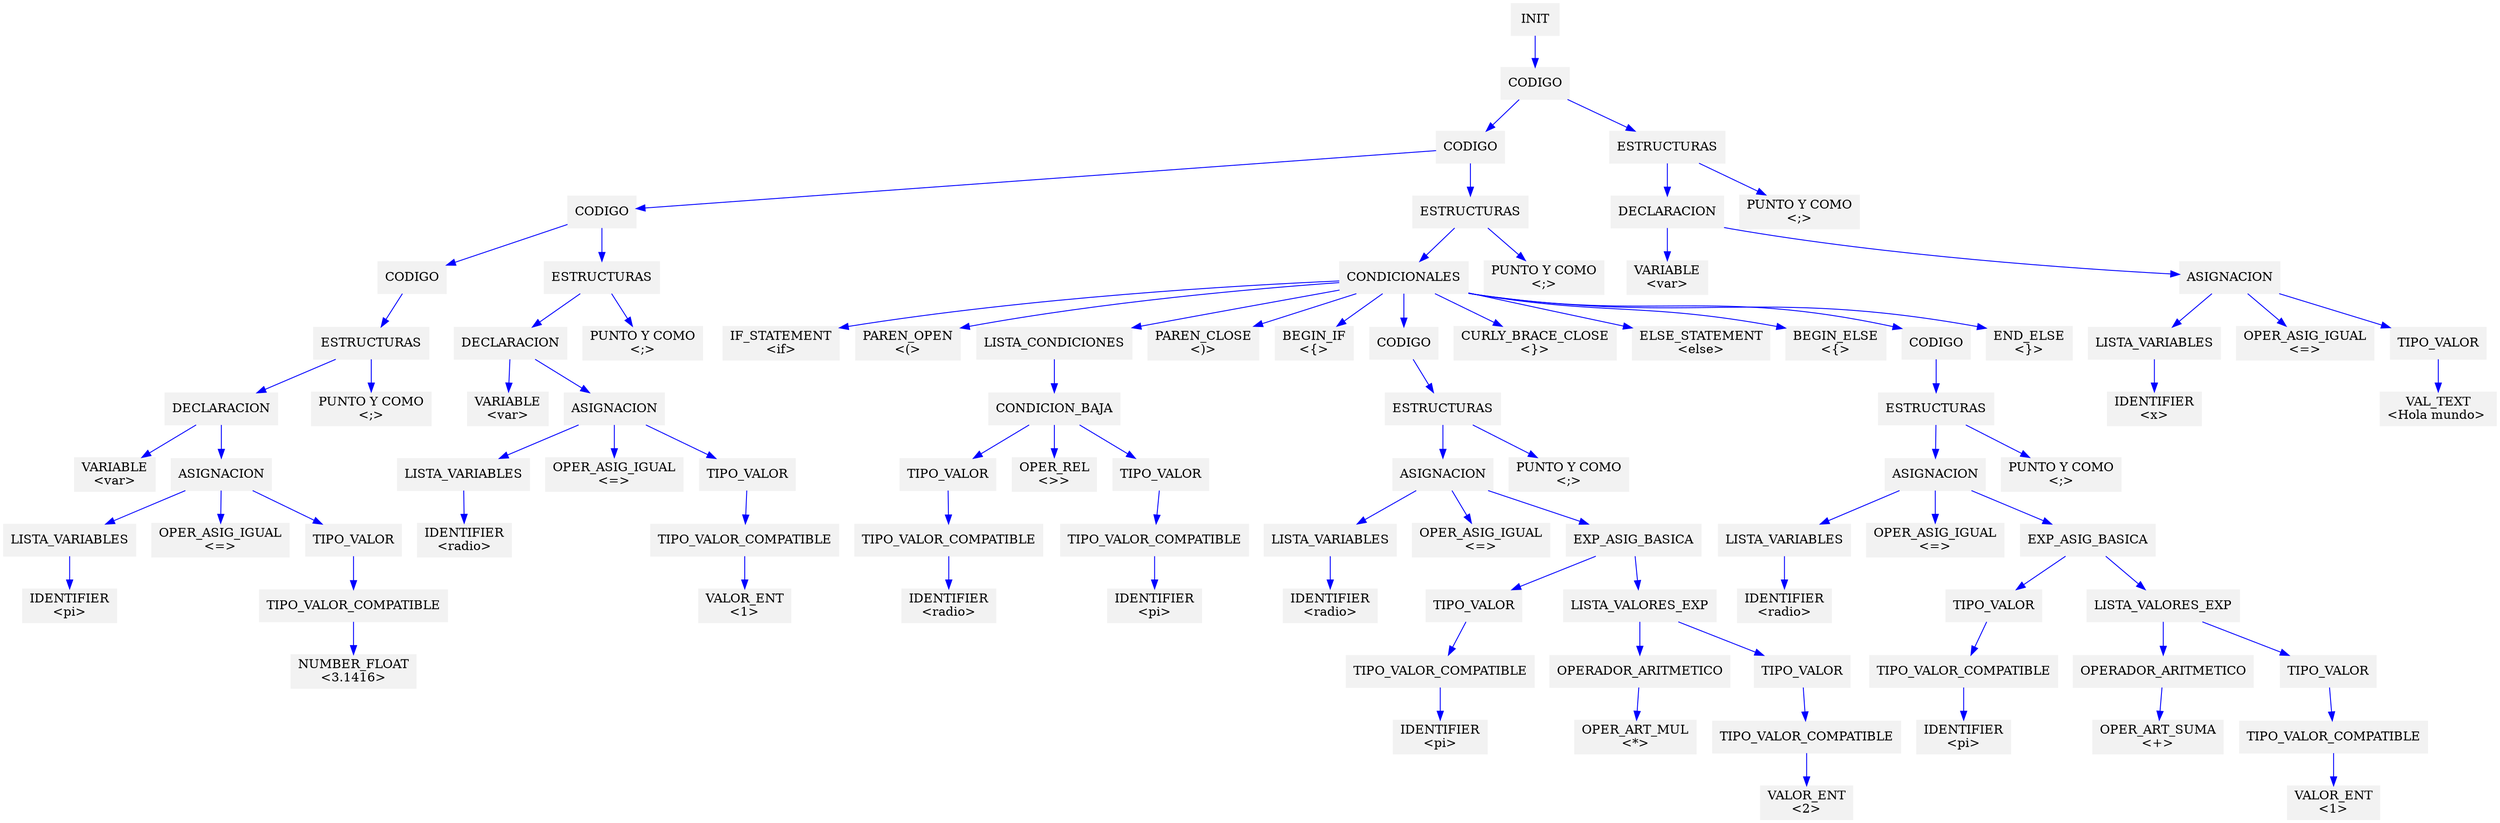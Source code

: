 digraph G {node[shape=box, style=filled, color=Gray95]; edge[color=blue];rankdir=UD 

node8[label="VARIABLE
<var>"]
node1[label="IDENTIFIER
<pi>"]
node0[label="LISTA_VARIABLES"]
node6[label="OPER_ASIG_IGUAL
<=>"]
node3[label="NUMBER_FLOAT
<3.1416>"]
node2[label="TIPO_VALOR_COMPATIBLE"]
node4[label="TIPO_VALOR"]
node5[label="ASIGNACION"]
node7[label="DECLARACION"]
node10[label="PUNTO Y COMO
<;>"]
node9[label="ESTRUCTURAS"]
node11[label="CODIGO"]
node20[label="VARIABLE
<var>"]
node13[label="IDENTIFIER
<radio>"]
node12[label="LISTA_VARIABLES"]
node18[label="OPER_ASIG_IGUAL
<=>"]
node15[label="VALOR_ENT
<1>"]
node14[label="TIPO_VALOR_COMPATIBLE"]
node16[label="TIPO_VALOR"]
node17[label="ASIGNACION"]
node19[label="DECLARACION"]
node22[label="PUNTO Y COMO
<;>"]
node21[label="ESTRUCTURAS"]
node23[label="CODIGO"]
node68[label="IF_STATEMENT
<if>"]
node69[label="PAREN_OPEN
<(>"]
node25[label="IDENTIFIER
<radio>"]
node24[label="TIPO_VALOR_COMPATIBLE"]
node26[label="TIPO_VALOR"]
node31[label="OPER_REL
<>>"]
node28[label="IDENTIFIER
<pi>"]
node27[label="TIPO_VALOR_COMPATIBLE"]
node29[label="TIPO_VALOR"]
node30[label="CONDICION_BAJA"]
node32[label="LISTA_CONDICIONES"]
node70[label="PAREN_CLOSE
<)>"]
node71[label="BEGIN_IF
<{>"]
node34[label="IDENTIFIER
<radio>"]
node33[label="LISTA_VARIABLES"]
node46[label="OPER_ASIG_IGUAL
<=>"]
node36[label="IDENTIFIER
<pi>"]
node35[label="TIPO_VALOR_COMPATIBLE"]
node37[label="TIPO_VALOR"]
node39[label="OPER_ART_MUL
<*>"]
node38[label="OPERADOR_ARITMETICO"]
node41[label="VALOR_ENT
<2>"]
node40[label="TIPO_VALOR_COMPATIBLE"]
node42[label="TIPO_VALOR"]
node43[label="LISTA_VALORES_EXP"]
node44[label="EXP_ASIG_BASICA"]
node45[label="ASIGNACION"]
node48[label="PUNTO Y COMO
<;>"]
node47[label="ESTRUCTURAS"]
node49[label="CODIGO"]
node72[label="CURLY_BRACE_CLOSE
<}>"]
node73[label="ELSE_STATEMENT
<else>"]
node74[label="BEGIN_ELSE
<{>"]
node51[label="IDENTIFIER
<radio>"]
node50[label="LISTA_VARIABLES"]
node63[label="OPER_ASIG_IGUAL
<=>"]
node53[label="IDENTIFIER
<pi>"]
node52[label="TIPO_VALOR_COMPATIBLE"]
node54[label="TIPO_VALOR"]
node56[label="OPER_ART_SUMA
<+>"]
node55[label="OPERADOR_ARITMETICO"]
node58[label="VALOR_ENT
<1>"]
node57[label="TIPO_VALOR_COMPATIBLE"]
node59[label="TIPO_VALOR"]
node60[label="LISTA_VALORES_EXP"]
node61[label="EXP_ASIG_BASICA"]
node62[label="ASIGNACION"]
node65[label="PUNTO Y COMO
<;>"]
node64[label="ESTRUCTURAS"]
node66[label="CODIGO"]
node75[label="END_ELSE
<}>"]
node67[label="CONDICIONALES"]
node77[label="PUNTO Y COMO
<;>"]
node76[label="ESTRUCTURAS"]
node78[label="CODIGO"]
node86[label="VARIABLE
<var>"]
node80[label="IDENTIFIER
<x>"]
node79[label="LISTA_VARIABLES"]
node84[label="OPER_ASIG_IGUAL
<=>"]
node82[label="VAL_TEXT
<Hola mundo> "]
node81[label="TIPO_VALOR"]
node83[label="ASIGNACION"]
node85[label="DECLARACION"]
node88[label="PUNTO Y COMO
<;>"]
node87[label="ESTRUCTURAS"]
node89[label="CODIGO"]
node90[label="INIT"]

node90->node89->node78->node23->node11->node9->node7->node8
node7->node5->node0->node1

node5->node6
node5->node4->node2->node3




node9->node10


node23->node21->node19->node20
node19->node17->node12->node13

node17->node18
node17->node16->node14->node15




node21->node22


node78->node76->node67->node68
node67->node69
node67->node32->node30->node26->node24->node25


node30->node31
node30->node29->node27->node28




node67->node70
node67->node71
node67->node49->node47->node45->node33->node34

node45->node46
node45->node44->node37->node35->node36


node44->node43->node38->node39

node43->node42->node40->node41





node47->node48


node67->node72
node67->node73
node67->node74
node67->node66->node64->node62->node50->node51

node62->node63
node62->node61->node54->node52->node53


node61->node60->node55->node56

node60->node59->node57->node58





node64->node65


node67->node75

node76->node77


node89->node87->node85->node86
node85->node83->node79->node80

node83->node84
node83->node81->node82



node87->node88




}
